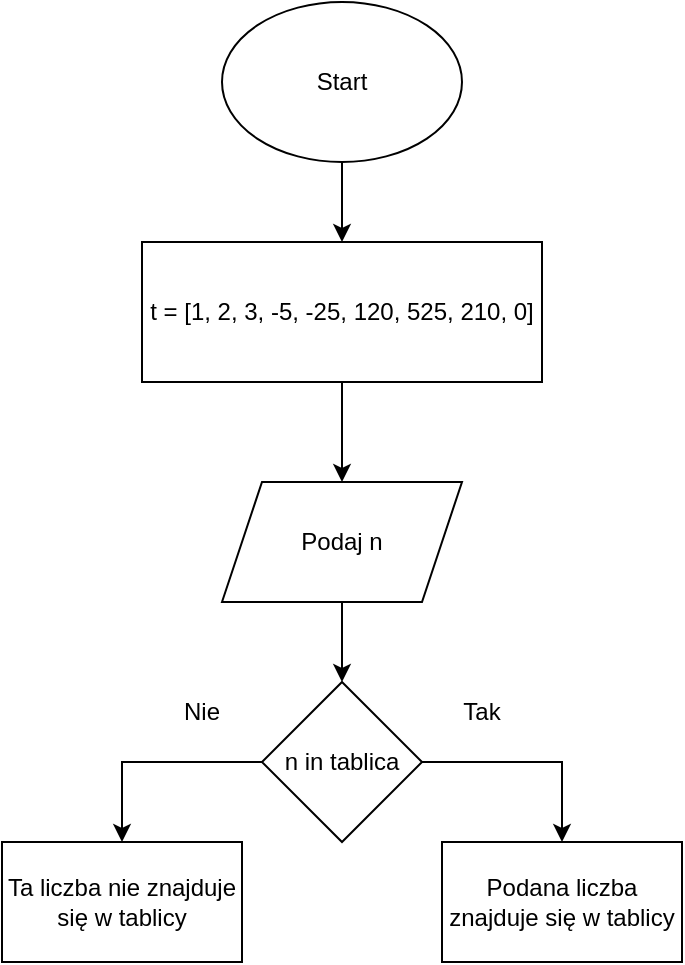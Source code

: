 <mxfile version="21.0.6" type="device"><diagram id="C5RBs43oDa-KdzZeNtuy" name="Page-1"><mxGraphModel dx="1387" dy="756" grid="1" gridSize="10" guides="1" tooltips="1" connect="1" arrows="1" fold="1" page="1" pageScale="1" pageWidth="827" pageHeight="1169" math="0" shadow="0"><root><mxCell id="WIyWlLk6GJQsqaUBKTNV-0"/><mxCell id="WIyWlLk6GJQsqaUBKTNV-1" parent="WIyWlLk6GJQsqaUBKTNV-0"/><mxCell id="HS5Rx_MoKatWGOZQJjo8-1" style="edgeStyle=orthogonalEdgeStyle;rounded=0;orthogonalLoop=1;jettySize=auto;html=1;entryX=0.5;entryY=0;entryDx=0;entryDy=0;" parent="WIyWlLk6GJQsqaUBKTNV-1" source="wEPcdbPYhGr3-dHpcgvf-0" target="wEPcdbPYhGr3-dHpcgvf-3" edge="1"><mxGeometry relative="1" as="geometry"/></mxCell><mxCell id="wEPcdbPYhGr3-dHpcgvf-0" value="Start" style="ellipse;whiteSpace=wrap;html=1;" parent="WIyWlLk6GJQsqaUBKTNV-1" vertex="1"><mxGeometry x="320" y="10" width="120" height="80" as="geometry"/></mxCell><mxCell id="HS5Rx_MoKatWGOZQJjo8-3" style="edgeStyle=orthogonalEdgeStyle;rounded=0;orthogonalLoop=1;jettySize=auto;html=1;entryX=0.5;entryY=0;entryDx=0;entryDy=0;" parent="WIyWlLk6GJQsqaUBKTNV-1" source="wEPcdbPYhGr3-dHpcgvf-1" target="wEPcdbPYhGr3-dHpcgvf-4" edge="1"><mxGeometry relative="1" as="geometry"/></mxCell><mxCell id="wEPcdbPYhGr3-dHpcgvf-1" value="Podaj n" style="shape=parallelogram;perimeter=parallelogramPerimeter;whiteSpace=wrap;html=1;fixedSize=1;" parent="WIyWlLk6GJQsqaUBKTNV-1" vertex="1"><mxGeometry x="320" y="250" width="120" height="60" as="geometry"/></mxCell><mxCell id="HS5Rx_MoKatWGOZQJjo8-2" style="edgeStyle=orthogonalEdgeStyle;rounded=0;orthogonalLoop=1;jettySize=auto;html=1;" parent="WIyWlLk6GJQsqaUBKTNV-1" source="wEPcdbPYhGr3-dHpcgvf-3" target="wEPcdbPYhGr3-dHpcgvf-1" edge="1"><mxGeometry relative="1" as="geometry"/></mxCell><mxCell id="wEPcdbPYhGr3-dHpcgvf-3" value="t = [1, 2, 3, -5, -25, 120, 525, 210, 0]" style="rounded=0;whiteSpace=wrap;html=1;" parent="WIyWlLk6GJQsqaUBKTNV-1" vertex="1"><mxGeometry x="280" y="130" width="200" height="70" as="geometry"/></mxCell><mxCell id="wEPcdbPYhGr3-dHpcgvf-11" style="edgeStyle=orthogonalEdgeStyle;rounded=0;orthogonalLoop=1;jettySize=auto;html=1;entryX=0.5;entryY=0;entryDx=0;entryDy=0;" parent="WIyWlLk6GJQsqaUBKTNV-1" source="wEPcdbPYhGr3-dHpcgvf-4" target="wEPcdbPYhGr3-dHpcgvf-10" edge="1"><mxGeometry relative="1" as="geometry"/></mxCell><mxCell id="wEPcdbPYhGr3-dHpcgvf-13" style="edgeStyle=orthogonalEdgeStyle;rounded=0;orthogonalLoop=1;jettySize=auto;html=1;entryX=0.5;entryY=0;entryDx=0;entryDy=0;" parent="WIyWlLk6GJQsqaUBKTNV-1" source="wEPcdbPYhGr3-dHpcgvf-4" target="wEPcdbPYhGr3-dHpcgvf-12" edge="1"><mxGeometry relative="1" as="geometry"/></mxCell><mxCell id="wEPcdbPYhGr3-dHpcgvf-4" value="n in tablica" style="rhombus;whiteSpace=wrap;html=1;" parent="WIyWlLk6GJQsqaUBKTNV-1" vertex="1"><mxGeometry x="340" y="350" width="80" height="80" as="geometry"/></mxCell><mxCell id="wEPcdbPYhGr3-dHpcgvf-10" value="Podana liczba znajduje się w tablicy" style="rounded=0;whiteSpace=wrap;html=1;" parent="WIyWlLk6GJQsqaUBKTNV-1" vertex="1"><mxGeometry x="430" y="430" width="120" height="60" as="geometry"/></mxCell><mxCell id="wEPcdbPYhGr3-dHpcgvf-12" value="Ta liczba nie znajduje się w tablicy" style="rounded=0;whiteSpace=wrap;html=1;" parent="WIyWlLk6GJQsqaUBKTNV-1" vertex="1"><mxGeometry x="210" y="430" width="120" height="60" as="geometry"/></mxCell><mxCell id="HS5Rx_MoKatWGOZQJjo8-4" value="Tak" style="text;html=1;strokeColor=none;fillColor=none;align=center;verticalAlign=middle;whiteSpace=wrap;rounded=0;" parent="WIyWlLk6GJQsqaUBKTNV-1" vertex="1"><mxGeometry x="420" y="350" width="60" height="30" as="geometry"/></mxCell><mxCell id="RJn3iBMVaRg3BDZMJ8ZU-0" value="Nie" style="text;html=1;strokeColor=none;fillColor=none;align=center;verticalAlign=middle;whiteSpace=wrap;rounded=0;" vertex="1" parent="WIyWlLk6GJQsqaUBKTNV-1"><mxGeometry x="280" y="350" width="60" height="30" as="geometry"/></mxCell></root></mxGraphModel></diagram></mxfile>